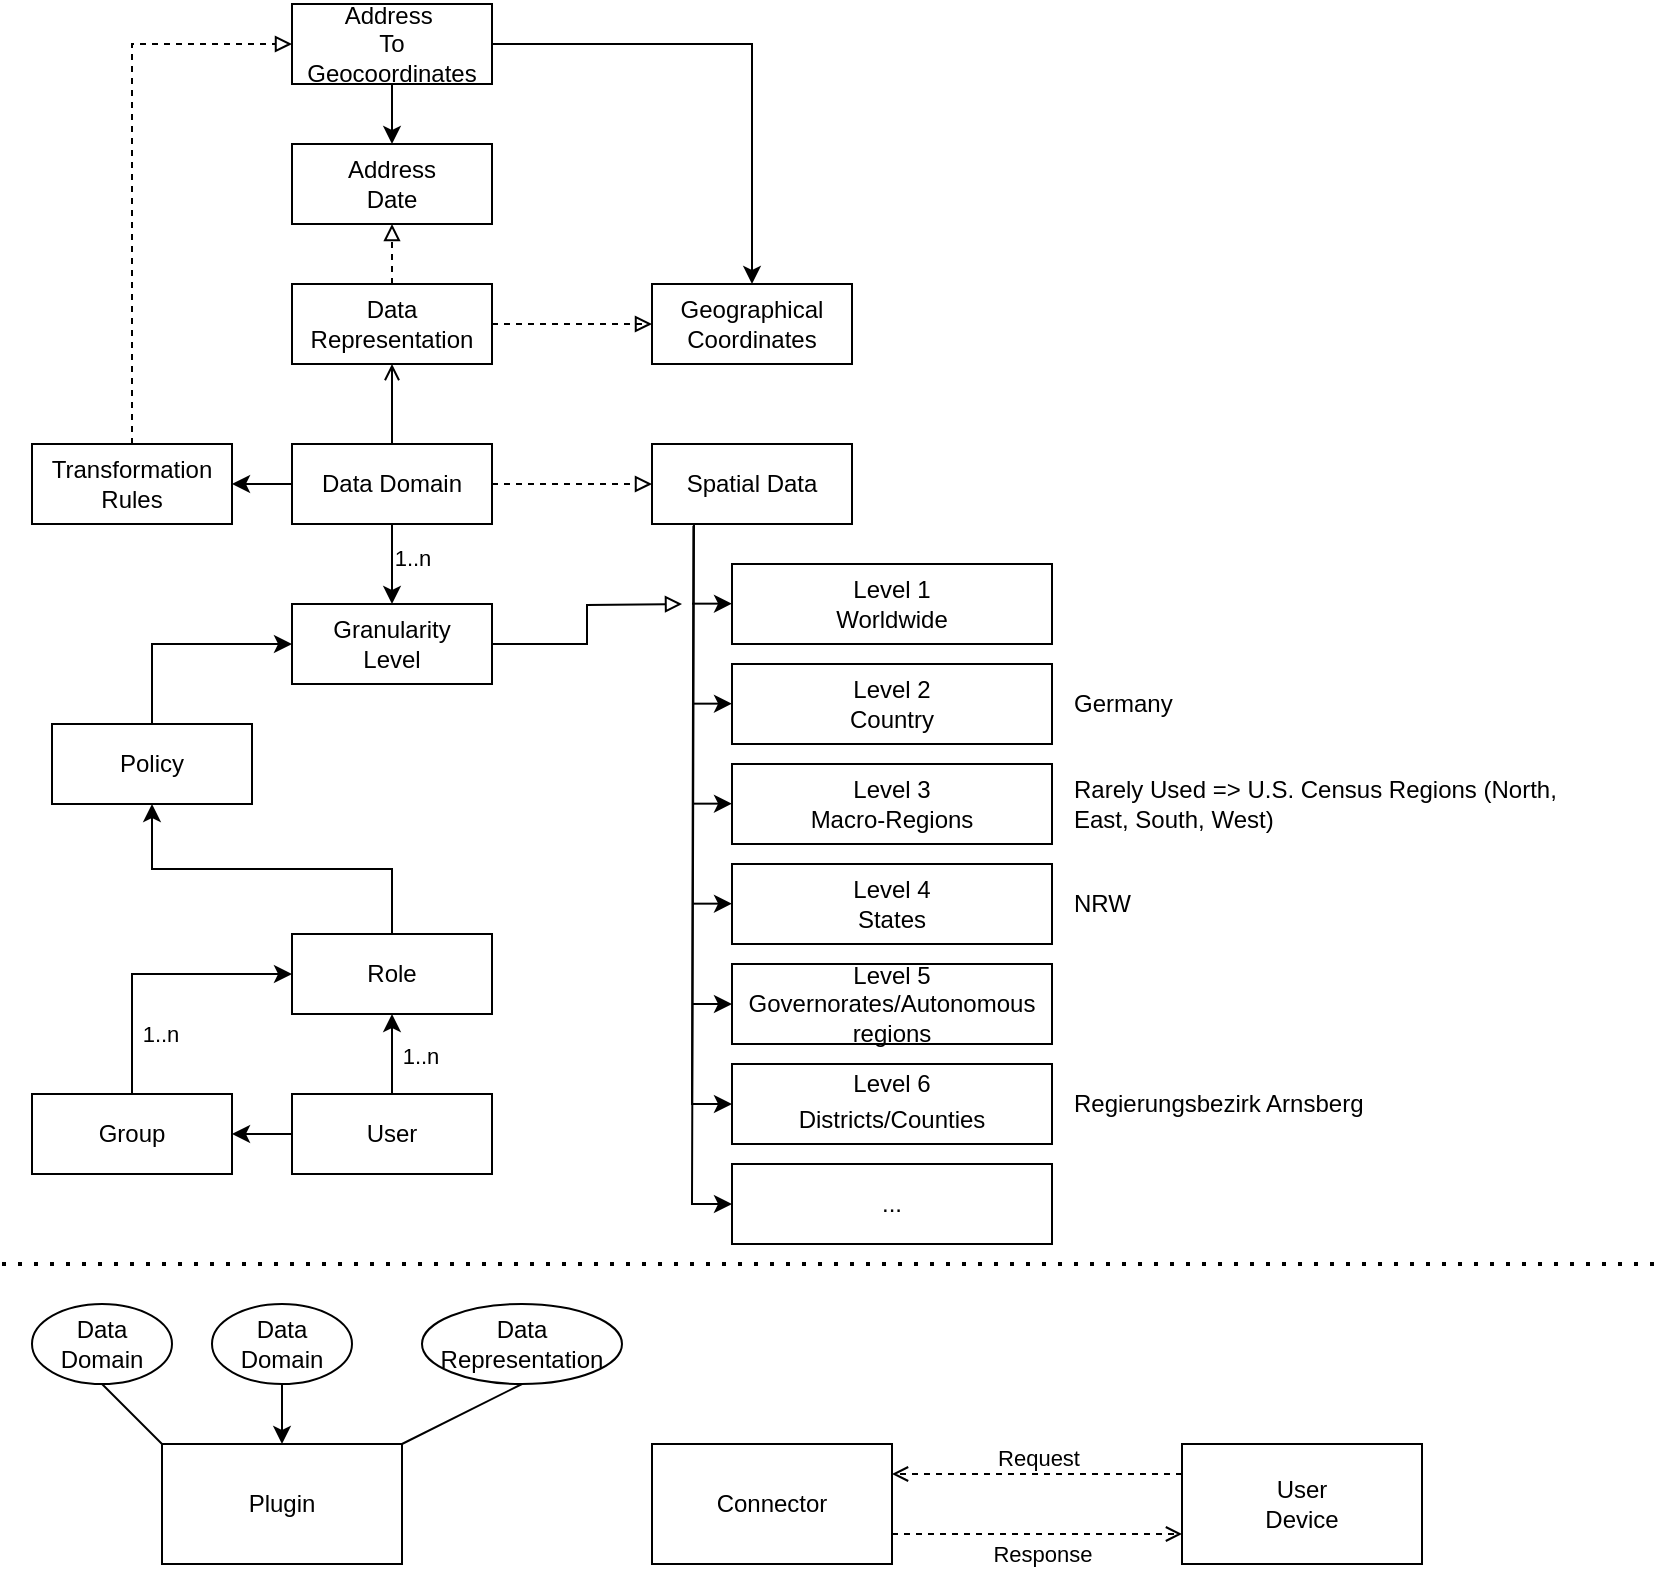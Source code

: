 <mxfile version="28.1.1">
  <diagram name="Page-1" id="aw-RRsx1uJZYShowe6nO">
    <mxGraphModel dx="1170" dy="810" grid="1" gridSize="10" guides="1" tooltips="1" connect="1" arrows="1" fold="1" page="1" pageScale="1" pageWidth="850" pageHeight="1100" math="0" shadow="0">
      <root>
        <mxCell id="0" />
        <mxCell id="1" parent="0" />
        <mxCell id="dCTxIKSOGZd6r2cbZSmC-4" style="edgeStyle=orthogonalEdgeStyle;rounded=0;orthogonalLoop=1;jettySize=auto;html=1;exitX=1;exitY=0.5;exitDx=0;exitDy=0;dashed=1;entryX=0;entryY=0.5;entryDx=0;entryDy=0;endArrow=block;endFill=0;" parent="1" source="dCTxIKSOGZd6r2cbZSmC-2" target="dCTxIKSOGZd6r2cbZSmC-3" edge="1">
          <mxGeometry relative="1" as="geometry">
            <mxPoint x="300" y="280" as="targetPoint" />
          </mxGeometry>
        </mxCell>
        <mxCell id="dCTxIKSOGZd6r2cbZSmC-6" style="edgeStyle=orthogonalEdgeStyle;rounded=0;orthogonalLoop=1;jettySize=auto;html=1;exitX=0.5;exitY=1;exitDx=0;exitDy=0;entryX=0.5;entryY=0;entryDx=0;entryDy=0;" parent="1" source="dCTxIKSOGZd6r2cbZSmC-2" target="dCTxIKSOGZd6r2cbZSmC-5" edge="1">
          <mxGeometry relative="1" as="geometry" />
        </mxCell>
        <mxCell id="dCTxIKSOGZd6r2cbZSmC-7" value="1..n" style="edgeLabel;html=1;align=center;verticalAlign=middle;resizable=0;points=[];" parent="dCTxIKSOGZd6r2cbZSmC-6" vertex="1" connectable="0">
          <mxGeometry x="-0.15" y="-2" relative="1" as="geometry">
            <mxPoint x="12" as="offset" />
          </mxGeometry>
        </mxCell>
        <mxCell id="fj1dRr-fl-aeqGP-18P_-13" style="edgeStyle=orthogonalEdgeStyle;rounded=0;orthogonalLoop=1;jettySize=auto;html=1;exitX=0;exitY=0.5;exitDx=0;exitDy=0;entryX=1;entryY=0.5;entryDx=0;entryDy=0;" edge="1" parent="1" source="dCTxIKSOGZd6r2cbZSmC-2" target="fj1dRr-fl-aeqGP-18P_-12">
          <mxGeometry relative="1" as="geometry" />
        </mxCell>
        <mxCell id="dCTxIKSOGZd6r2cbZSmC-2" value="Data Domain" style="rounded=0;whiteSpace=wrap;html=1;" parent="1" vertex="1">
          <mxGeometry x="155" y="230" width="100" height="40" as="geometry" />
        </mxCell>
        <mxCell id="dCTxIKSOGZd6r2cbZSmC-3" value="Spatial Data" style="rounded=0;whiteSpace=wrap;html=1;" parent="1" vertex="1">
          <mxGeometry x="335" y="230" width="100" height="40" as="geometry" />
        </mxCell>
        <mxCell id="fj1dRr-fl-aeqGP-18P_-17" style="edgeStyle=orthogonalEdgeStyle;rounded=0;orthogonalLoop=1;jettySize=auto;html=1;exitX=1;exitY=0.5;exitDx=0;exitDy=0;endArrow=block;endFill=0;" edge="1" parent="1" source="dCTxIKSOGZd6r2cbZSmC-5">
          <mxGeometry relative="1" as="geometry">
            <mxPoint x="350" y="310" as="targetPoint" />
          </mxGeometry>
        </mxCell>
        <mxCell id="dCTxIKSOGZd6r2cbZSmC-5" value="Granularity&lt;div&gt;Level&lt;/div&gt;" style="rounded=0;whiteSpace=wrap;html=1;" parent="1" vertex="1">
          <mxGeometry x="155" y="310" width="100" height="40" as="geometry" />
        </mxCell>
        <mxCell id="dCTxIKSOGZd6r2cbZSmC-8" value="Level 1&lt;div&gt;Worldwide&lt;/div&gt;" style="rounded=0;whiteSpace=wrap;html=1;" parent="1" vertex="1">
          <mxGeometry x="375" y="290" width="160" height="40" as="geometry" />
        </mxCell>
        <mxCell id="dCTxIKSOGZd6r2cbZSmC-10" value="Level 2&lt;div&gt;Country&lt;/div&gt;" style="rounded=0;whiteSpace=wrap;html=1;" parent="1" vertex="1">
          <mxGeometry x="375" y="340" width="160" height="40" as="geometry" />
        </mxCell>
        <mxCell id="dCTxIKSOGZd6r2cbZSmC-12" value="Level 3&lt;div&gt;Macro-Regions&lt;/div&gt;" style="rounded=0;whiteSpace=wrap;html=1;" parent="1" vertex="1">
          <mxGeometry x="375" y="390" width="160" height="40" as="geometry" />
        </mxCell>
        <mxCell id="dCTxIKSOGZd6r2cbZSmC-13" value="Level 4&lt;div&gt;States&lt;/div&gt;" style="rounded=0;whiteSpace=wrap;html=1;" parent="1" vertex="1">
          <mxGeometry x="375" y="440" width="160" height="40" as="geometry" />
        </mxCell>
        <mxCell id="dCTxIKSOGZd6r2cbZSmC-14" value="Level 5&lt;div&gt;Governorates/Autonomous regions&lt;/div&gt;" style="rounded=0;whiteSpace=wrap;html=1;" parent="1" vertex="1">
          <mxGeometry x="375" y="490" width="160" height="40" as="geometry" />
        </mxCell>
        <mxCell id="dCTxIKSOGZd6r2cbZSmC-15" value="" style="shape=image;verticalLabelPosition=bottom;labelBackgroundColor=default;verticalAlign=top;aspect=fixed;imageAspect=0;image=https://wiki.openstreetmap.org/w/images/thumb/a/ae/Administrative_Gliederung_Deutschlands_admin_level.png/521px-Administrative_Gliederung_Deutschlands_admin_level.png;" parent="1" vertex="1">
          <mxGeometry x="544" y="208.4" width="281" height="131.6" as="geometry" />
        </mxCell>
        <mxCell id="dCTxIKSOGZd6r2cbZSmC-16" value="Level 6&lt;div&gt;&lt;table&gt;&lt;tbody&gt;&lt;tr&gt;&lt;td&gt;Districts/Counties&lt;/td&gt;&lt;/tr&gt;&lt;/tbody&gt;&lt;/table&gt;&lt;/div&gt;" style="rounded=0;whiteSpace=wrap;html=1;" parent="1" vertex="1">
          <mxGeometry x="375" y="540" width="160" height="40" as="geometry" />
        </mxCell>
        <mxCell id="dCTxIKSOGZd6r2cbZSmC-18" value="Germany" style="text;html=1;align=left;verticalAlign=middle;whiteSpace=wrap;rounded=0;" parent="1" vertex="1">
          <mxGeometry x="544" y="345" width="91" height="30" as="geometry" />
        </mxCell>
        <mxCell id="dCTxIKSOGZd6r2cbZSmC-19" value="Rarely Used =&amp;gt;&amp;nbsp;U.S. Census Regions (North, East, South, West)" style="text;html=1;align=left;verticalAlign=middle;whiteSpace=wrap;rounded=0;" parent="1" vertex="1">
          <mxGeometry x="544" y="395" width="251" height="30" as="geometry" />
        </mxCell>
        <mxCell id="dCTxIKSOGZd6r2cbZSmC-20" value="NRW" style="text;html=1;align=left;verticalAlign=middle;whiteSpace=wrap;rounded=0;" parent="1" vertex="1">
          <mxGeometry x="544" y="445" width="91" height="30" as="geometry" />
        </mxCell>
        <mxCell id="dCTxIKSOGZd6r2cbZSmC-21" value="Regierungsbezirk Arnsberg" style="text;whiteSpace=wrap;align=left;verticalAlign=middle;" parent="1" vertex="1">
          <mxGeometry x="544" y="540" width="161" height="40" as="geometry" />
        </mxCell>
        <mxCell id="0uKYncW7fdlhks2O5UK1-3" value="" style="endArrow=classic;html=1;rounded=0;entryX=0;entryY=0.5;entryDx=0;entryDy=0;exitX=0.207;exitY=1.021;exitDx=0;exitDy=0;exitPerimeter=0;" parent="1" source="dCTxIKSOGZd6r2cbZSmC-3" target="dCTxIKSOGZd6r2cbZSmC-16" edge="1">
          <mxGeometry width="50" height="50" relative="1" as="geometry">
            <mxPoint x="355" y="540" as="sourcePoint" />
            <mxPoint x="455" y="540" as="targetPoint" />
            <Array as="points">
              <mxPoint x="355" y="560" />
            </Array>
          </mxGeometry>
        </mxCell>
        <mxCell id="0uKYncW7fdlhks2O5UK1-4" value="" style="endArrow=classic;html=1;rounded=0;entryX=0;entryY=0.5;entryDx=0;entryDy=0;" parent="1" target="dCTxIKSOGZd6r2cbZSmC-14" edge="1">
          <mxGeometry width="50" height="50" relative="1" as="geometry">
            <mxPoint x="355" y="510" as="sourcePoint" />
            <mxPoint x="515" y="430" as="targetPoint" />
          </mxGeometry>
        </mxCell>
        <mxCell id="0uKYncW7fdlhks2O5UK1-6" value="" style="endArrow=classic;html=1;rounded=0;entryX=0;entryY=0.5;entryDx=0;entryDy=0;" parent="1" edge="1">
          <mxGeometry width="50" height="50" relative="1" as="geometry">
            <mxPoint x="355" y="459.83" as="sourcePoint" />
            <mxPoint x="375" y="459.83" as="targetPoint" />
          </mxGeometry>
        </mxCell>
        <mxCell id="0uKYncW7fdlhks2O5UK1-7" value="" style="endArrow=classic;html=1;rounded=0;entryX=0;entryY=0.5;entryDx=0;entryDy=0;" parent="1" edge="1">
          <mxGeometry width="50" height="50" relative="1" as="geometry">
            <mxPoint x="355" y="409.83" as="sourcePoint" />
            <mxPoint x="375" y="409.83" as="targetPoint" />
          </mxGeometry>
        </mxCell>
        <mxCell id="0uKYncW7fdlhks2O5UK1-8" value="" style="endArrow=classic;html=1;rounded=0;entryX=0;entryY=0.5;entryDx=0;entryDy=0;" parent="1" edge="1">
          <mxGeometry width="50" height="50" relative="1" as="geometry">
            <mxPoint x="355" y="359.83" as="sourcePoint" />
            <mxPoint x="375" y="359.83" as="targetPoint" />
          </mxGeometry>
        </mxCell>
        <mxCell id="0uKYncW7fdlhks2O5UK1-9" value="" style="endArrow=classic;html=1;rounded=0;entryX=0;entryY=0.5;entryDx=0;entryDy=0;" parent="1" edge="1">
          <mxGeometry width="50" height="50" relative="1" as="geometry">
            <mxPoint x="355" y="309.83" as="sourcePoint" />
            <mxPoint x="375" y="309.83" as="targetPoint" />
          </mxGeometry>
        </mxCell>
        <mxCell id="dz2xsUTwjxw4XYbyV1xn-17" style="edgeStyle=orthogonalEdgeStyle;rounded=0;orthogonalLoop=1;jettySize=auto;html=1;exitX=0.5;exitY=0;exitDx=0;exitDy=0;entryX=0.5;entryY=1;entryDx=0;entryDy=0;" parent="1" source="dz2xsUTwjxw4XYbyV1xn-1" target="dz2xsUTwjxw4XYbyV1xn-15" edge="1">
          <mxGeometry relative="1" as="geometry" />
        </mxCell>
        <mxCell id="dz2xsUTwjxw4XYbyV1xn-1" value="Role" style="rounded=0;whiteSpace=wrap;html=1;" parent="1" vertex="1">
          <mxGeometry x="155" y="475" width="100" height="40" as="geometry" />
        </mxCell>
        <mxCell id="dz2xsUTwjxw4XYbyV1xn-11" style="edgeStyle=orthogonalEdgeStyle;rounded=0;orthogonalLoop=1;jettySize=auto;html=1;exitX=0.5;exitY=0;exitDx=0;exitDy=0;entryX=0.5;entryY=1;entryDx=0;entryDy=0;" parent="1" source="dz2xsUTwjxw4XYbyV1xn-2" target="dz2xsUTwjxw4XYbyV1xn-1" edge="1">
          <mxGeometry relative="1" as="geometry" />
        </mxCell>
        <mxCell id="dz2xsUTwjxw4XYbyV1xn-12" value="1..n" style="edgeLabel;html=1;align=center;verticalAlign=middle;resizable=0;points=[];" parent="dz2xsUTwjxw4XYbyV1xn-11" vertex="1" connectable="0">
          <mxGeometry x="0.1" y="-2" relative="1" as="geometry">
            <mxPoint x="12" y="3" as="offset" />
          </mxGeometry>
        </mxCell>
        <mxCell id="dz2xsUTwjxw4XYbyV1xn-14" style="edgeStyle=orthogonalEdgeStyle;rounded=0;orthogonalLoop=1;jettySize=auto;html=1;exitX=0;exitY=0.5;exitDx=0;exitDy=0;entryX=1;entryY=0.5;entryDx=0;entryDy=0;" parent="1" source="dz2xsUTwjxw4XYbyV1xn-2" target="dz2xsUTwjxw4XYbyV1xn-3" edge="1">
          <mxGeometry relative="1" as="geometry" />
        </mxCell>
        <mxCell id="dz2xsUTwjxw4XYbyV1xn-2" value="User" style="rounded=0;whiteSpace=wrap;html=1;" parent="1" vertex="1">
          <mxGeometry x="155" y="555" width="100" height="40" as="geometry" />
        </mxCell>
        <mxCell id="dz2xsUTwjxw4XYbyV1xn-10" style="edgeStyle=orthogonalEdgeStyle;rounded=0;orthogonalLoop=1;jettySize=auto;html=1;exitX=0.5;exitY=0;exitDx=0;exitDy=0;entryX=0;entryY=0.5;entryDx=0;entryDy=0;" parent="1" source="dz2xsUTwjxw4XYbyV1xn-3" target="dz2xsUTwjxw4XYbyV1xn-1" edge="1">
          <mxGeometry relative="1" as="geometry" />
        </mxCell>
        <mxCell id="dz2xsUTwjxw4XYbyV1xn-13" value="1..n" style="edgeLabel;html=1;align=center;verticalAlign=middle;resizable=0;points=[];" parent="dz2xsUTwjxw4XYbyV1xn-10" vertex="1" connectable="0">
          <mxGeometry x="-0.571" relative="1" as="geometry">
            <mxPoint x="14" as="offset" />
          </mxGeometry>
        </mxCell>
        <mxCell id="dz2xsUTwjxw4XYbyV1xn-3" value="Group" style="rounded=0;whiteSpace=wrap;html=1;" parent="1" vertex="1">
          <mxGeometry x="25" y="555" width="100" height="40" as="geometry" />
        </mxCell>
        <mxCell id="dz2xsUTwjxw4XYbyV1xn-16" style="edgeStyle=orthogonalEdgeStyle;rounded=0;orthogonalLoop=1;jettySize=auto;html=1;exitX=0.5;exitY=0;exitDx=0;exitDy=0;entryX=0;entryY=0.5;entryDx=0;entryDy=0;" parent="1" source="dz2xsUTwjxw4XYbyV1xn-15" target="dCTxIKSOGZd6r2cbZSmC-5" edge="1">
          <mxGeometry relative="1" as="geometry" />
        </mxCell>
        <mxCell id="dz2xsUTwjxw4XYbyV1xn-15" value="Policy" style="rounded=0;whiteSpace=wrap;html=1;" parent="1" vertex="1">
          <mxGeometry x="35" y="370" width="100" height="40" as="geometry" />
        </mxCell>
        <mxCell id="dz2xsUTwjxw4XYbyV1xn-18" value="" style="endArrow=classic;html=1;rounded=0;exitX=0.207;exitY=1.021;exitDx=0;exitDy=0;exitPerimeter=0;entryX=0;entryY=0.5;entryDx=0;entryDy=0;" parent="1" target="dz2xsUTwjxw4XYbyV1xn-19" edge="1">
          <mxGeometry width="50" height="50" relative="1" as="geometry">
            <mxPoint x="356" y="270" as="sourcePoint" />
            <mxPoint x="365" y="620" as="targetPoint" />
            <Array as="points">
              <mxPoint x="355" y="610" />
            </Array>
          </mxGeometry>
        </mxCell>
        <mxCell id="dz2xsUTwjxw4XYbyV1xn-19" value="...&lt;div&gt;&lt;/div&gt;" style="rounded=0;whiteSpace=wrap;html=1;" parent="1" vertex="1">
          <mxGeometry x="375" y="590" width="160" height="40" as="geometry" />
        </mxCell>
        <mxCell id="fj1dRr-fl-aeqGP-18P_-5" style="edgeStyle=orthogonalEdgeStyle;rounded=0;orthogonalLoop=1;jettySize=auto;html=1;exitX=0.5;exitY=1;exitDx=0;exitDy=0;entryX=0.5;entryY=0;entryDx=0;entryDy=0;endArrow=none;endFill=0;startArrow=open;startFill=0;" edge="1" parent="1" source="fj1dRr-fl-aeqGP-18P_-4" target="dCTxIKSOGZd6r2cbZSmC-2">
          <mxGeometry relative="1" as="geometry" />
        </mxCell>
        <mxCell id="fj1dRr-fl-aeqGP-18P_-11" style="edgeStyle=orthogonalEdgeStyle;rounded=0;orthogonalLoop=1;jettySize=auto;html=1;exitX=0.5;exitY=0;exitDx=0;exitDy=0;entryX=0.5;entryY=1;entryDx=0;entryDy=0;dashed=1;endArrow=block;endFill=0;" edge="1" parent="1" source="fj1dRr-fl-aeqGP-18P_-4" target="fj1dRr-fl-aeqGP-18P_-10">
          <mxGeometry relative="1" as="geometry" />
        </mxCell>
        <mxCell id="fj1dRr-fl-aeqGP-18P_-4" value="Data Representation" style="rounded=0;whiteSpace=wrap;html=1;" vertex="1" parent="1">
          <mxGeometry x="155" y="150" width="100" height="40" as="geometry" />
        </mxCell>
        <mxCell id="fj1dRr-fl-aeqGP-18P_-6" value="Geographical Coordinates" style="rounded=0;whiteSpace=wrap;html=1;" vertex="1" parent="1">
          <mxGeometry x="335" y="150" width="100" height="40" as="geometry" />
        </mxCell>
        <mxCell id="fj1dRr-fl-aeqGP-18P_-8" style="edgeStyle=orthogonalEdgeStyle;rounded=0;orthogonalLoop=1;jettySize=auto;html=1;exitX=1;exitY=0.5;exitDx=0;exitDy=0;dashed=1;entryX=0;entryY=0.5;entryDx=0;entryDy=0;endArrow=block;endFill=0;" edge="1" parent="1" source="fj1dRr-fl-aeqGP-18P_-4" target="fj1dRr-fl-aeqGP-18P_-6">
          <mxGeometry relative="1" as="geometry">
            <mxPoint x="280" y="240" as="sourcePoint" />
            <mxPoint x="360" y="240" as="targetPoint" />
            <Array as="points">
              <mxPoint x="330" y="170" />
              <mxPoint x="330" y="170" />
            </Array>
          </mxGeometry>
        </mxCell>
        <mxCell id="fj1dRr-fl-aeqGP-18P_-10" value="&lt;div&gt;Address&lt;/div&gt;&lt;div&gt;Date&lt;/div&gt;" style="rounded=0;whiteSpace=wrap;html=1;" vertex="1" parent="1">
          <mxGeometry x="155" y="80" width="100" height="40" as="geometry" />
        </mxCell>
        <mxCell id="fj1dRr-fl-aeqGP-18P_-20" style="edgeStyle=orthogonalEdgeStyle;rounded=0;orthogonalLoop=1;jettySize=auto;html=1;exitX=0.5;exitY=0;exitDx=0;exitDy=0;entryX=0;entryY=0.5;entryDx=0;entryDy=0;dashed=1;endArrow=block;endFill=0;" edge="1" parent="1" source="fj1dRr-fl-aeqGP-18P_-12" target="fj1dRr-fl-aeqGP-18P_-14">
          <mxGeometry relative="1" as="geometry" />
        </mxCell>
        <mxCell id="fj1dRr-fl-aeqGP-18P_-12" value="Transformation&lt;div&gt;Rules&lt;/div&gt;" style="rounded=0;whiteSpace=wrap;html=1;" vertex="1" parent="1">
          <mxGeometry x="25" y="230" width="100" height="40" as="geometry" />
        </mxCell>
        <mxCell id="fj1dRr-fl-aeqGP-18P_-18" style="edgeStyle=orthogonalEdgeStyle;rounded=0;orthogonalLoop=1;jettySize=auto;html=1;exitX=0.5;exitY=1;exitDx=0;exitDy=0;entryX=0.5;entryY=0;entryDx=0;entryDy=0;" edge="1" parent="1" source="fj1dRr-fl-aeqGP-18P_-14" target="fj1dRr-fl-aeqGP-18P_-10">
          <mxGeometry relative="1" as="geometry">
            <Array as="points">
              <mxPoint x="205" y="40" />
              <mxPoint x="205" y="40" />
            </Array>
          </mxGeometry>
        </mxCell>
        <mxCell id="fj1dRr-fl-aeqGP-18P_-19" style="edgeStyle=orthogonalEdgeStyle;rounded=0;orthogonalLoop=1;jettySize=auto;html=1;exitX=1;exitY=0.5;exitDx=0;exitDy=0;entryX=0.5;entryY=0;entryDx=0;entryDy=0;" edge="1" parent="1" source="fj1dRr-fl-aeqGP-18P_-14" target="fj1dRr-fl-aeqGP-18P_-6">
          <mxGeometry relative="1" as="geometry">
            <mxPoint x="400" y="140" as="targetPoint" />
          </mxGeometry>
        </mxCell>
        <mxCell id="fj1dRr-fl-aeqGP-18P_-14" value="&lt;div&gt;Address&amp;nbsp;&lt;/div&gt;&lt;div&gt;To&lt;/div&gt;&lt;div&gt;Geocoordinates&lt;/div&gt;" style="rounded=0;whiteSpace=wrap;html=1;" vertex="1" parent="1">
          <mxGeometry x="155" y="10" width="100" height="40" as="geometry" />
        </mxCell>
        <mxCell id="fj1dRr-fl-aeqGP-18P_-23" value="" style="endArrow=none;dashed=1;html=1;dashPattern=1 3;strokeWidth=2;rounded=0;" edge="1" parent="1">
          <mxGeometry width="50" height="50" relative="1" as="geometry">
            <mxPoint x="10" y="640" as="sourcePoint" />
            <mxPoint x="840" y="640" as="targetPoint" />
          </mxGeometry>
        </mxCell>
        <mxCell id="fj1dRr-fl-aeqGP-18P_-26" style="rounded=0;orthogonalLoop=1;jettySize=auto;html=1;exitX=0;exitY=0;exitDx=0;exitDy=0;entryX=0.5;entryY=1;entryDx=0;entryDy=0;endArrow=none;endFill=0;" edge="1" parent="1" source="fj1dRr-fl-aeqGP-18P_-24" target="fj1dRr-fl-aeqGP-18P_-25">
          <mxGeometry relative="1" as="geometry" />
        </mxCell>
        <mxCell id="fj1dRr-fl-aeqGP-18P_-24" value="Plugin" style="rounded=0;whiteSpace=wrap;html=1;" vertex="1" parent="1">
          <mxGeometry x="90" y="730" width="120" height="60" as="geometry" />
        </mxCell>
        <mxCell id="fj1dRr-fl-aeqGP-18P_-25" value="Data Domain" style="ellipse;whiteSpace=wrap;html=1;" vertex="1" parent="1">
          <mxGeometry x="25" y="660" width="70" height="40" as="geometry" />
        </mxCell>
        <mxCell id="fj1dRr-fl-aeqGP-18P_-28" style="rounded=0;orthogonalLoop=1;jettySize=auto;html=1;exitX=0.5;exitY=1;exitDx=0;exitDy=0;entryX=1;entryY=0;entryDx=0;entryDy=0;endArrow=none;endFill=0;" edge="1" parent="1" source="fj1dRr-fl-aeqGP-18P_-27" target="fj1dRr-fl-aeqGP-18P_-24">
          <mxGeometry relative="1" as="geometry" />
        </mxCell>
        <mxCell id="fj1dRr-fl-aeqGP-18P_-27" value="Data Representation" style="ellipse;whiteSpace=wrap;html=1;" vertex="1" parent="1">
          <mxGeometry x="220" y="660" width="100" height="40" as="geometry" />
        </mxCell>
        <mxCell id="fj1dRr-fl-aeqGP-18P_-34" style="edgeStyle=orthogonalEdgeStyle;rounded=0;orthogonalLoop=1;jettySize=auto;html=1;exitX=1;exitY=0.75;exitDx=0;exitDy=0;entryX=0;entryY=0.75;entryDx=0;entryDy=0;dashed=1;endArrow=open;endFill=0;" edge="1" parent="1" source="fj1dRr-fl-aeqGP-18P_-29" target="fj1dRr-fl-aeqGP-18P_-30">
          <mxGeometry relative="1" as="geometry" />
        </mxCell>
        <mxCell id="fj1dRr-fl-aeqGP-18P_-35" value="Response" style="edgeLabel;html=1;align=center;verticalAlign=middle;resizable=0;points=[];" vertex="1" connectable="0" parent="fj1dRr-fl-aeqGP-18P_-34">
          <mxGeometry x="0.063" y="2" relative="1" as="geometry">
            <mxPoint x="-2" y="12" as="offset" />
          </mxGeometry>
        </mxCell>
        <mxCell id="fj1dRr-fl-aeqGP-18P_-29" value="Connector" style="rounded=0;whiteSpace=wrap;html=1;" vertex="1" parent="1">
          <mxGeometry x="335" y="730" width="120" height="60" as="geometry" />
        </mxCell>
        <mxCell id="fj1dRr-fl-aeqGP-18P_-32" style="edgeStyle=orthogonalEdgeStyle;rounded=0;orthogonalLoop=1;jettySize=auto;html=1;exitX=0;exitY=0.25;exitDx=0;exitDy=0;entryX=1;entryY=0.25;entryDx=0;entryDy=0;dashed=1;endArrow=open;endFill=0;" edge="1" parent="1" source="fj1dRr-fl-aeqGP-18P_-30" target="fj1dRr-fl-aeqGP-18P_-29">
          <mxGeometry relative="1" as="geometry" />
        </mxCell>
        <mxCell id="fj1dRr-fl-aeqGP-18P_-33" value="Request" style="edgeLabel;html=1;align=center;verticalAlign=middle;resizable=0;points=[];" vertex="1" connectable="0" parent="fj1dRr-fl-aeqGP-18P_-32">
          <mxGeometry x="0.232" y="1" relative="1" as="geometry">
            <mxPoint x="17" y="-9" as="offset" />
          </mxGeometry>
        </mxCell>
        <mxCell id="fj1dRr-fl-aeqGP-18P_-30" value="User&lt;div&gt;Device&lt;/div&gt;" style="rounded=0;whiteSpace=wrap;html=1;" vertex="1" parent="1">
          <mxGeometry x="600" y="730" width="120" height="60" as="geometry" />
        </mxCell>
        <mxCell id="fj1dRr-fl-aeqGP-18P_-38" style="rounded=0;orthogonalLoop=1;jettySize=auto;html=1;exitX=0.5;exitY=1;exitDx=0;exitDy=0;entryX=0.5;entryY=0;entryDx=0;entryDy=0;" edge="1" parent="1" source="fj1dRr-fl-aeqGP-18P_-37" target="fj1dRr-fl-aeqGP-18P_-24">
          <mxGeometry relative="1" as="geometry" />
        </mxCell>
        <mxCell id="fj1dRr-fl-aeqGP-18P_-37" value="Data Domain" style="ellipse;whiteSpace=wrap;html=1;" vertex="1" parent="1">
          <mxGeometry x="115" y="660" width="70" height="40" as="geometry" />
        </mxCell>
      </root>
    </mxGraphModel>
  </diagram>
</mxfile>
